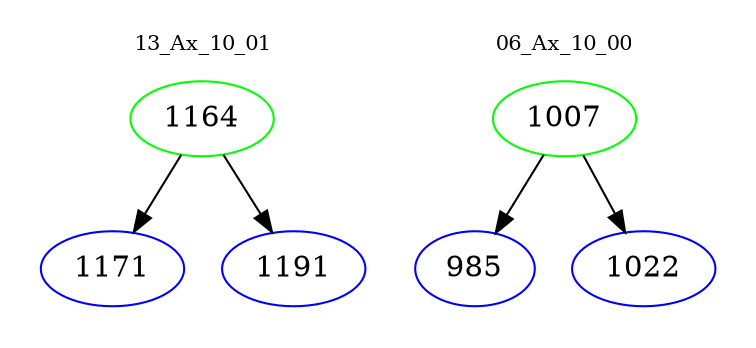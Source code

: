 digraph{
subgraph cluster_0 {
color = white
label = "13_Ax_10_01";
fontsize=10;
T0_1164 [label="1164", color="green"]
T0_1164 -> T0_1171 [color="black"]
T0_1171 [label="1171", color="blue"]
T0_1164 -> T0_1191 [color="black"]
T0_1191 [label="1191", color="blue"]
}
subgraph cluster_1 {
color = white
label = "06_Ax_10_00";
fontsize=10;
T1_1007 [label="1007", color="green"]
T1_1007 -> T1_985 [color="black"]
T1_985 [label="985", color="blue"]
T1_1007 -> T1_1022 [color="black"]
T1_1022 [label="1022", color="blue"]
}
}
